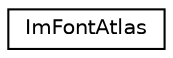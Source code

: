 digraph "Graphical Class Hierarchy"
{
  edge [fontname="Helvetica",fontsize="10",labelfontname="Helvetica",labelfontsize="10"];
  node [fontname="Helvetica",fontsize="10",shape=record];
  rankdir="LR";
  Node0 [label="ImFontAtlas",height=0.2,width=0.4,color="black", fillcolor="white", style="filled",URL="$structImFontAtlas.html"];
}
